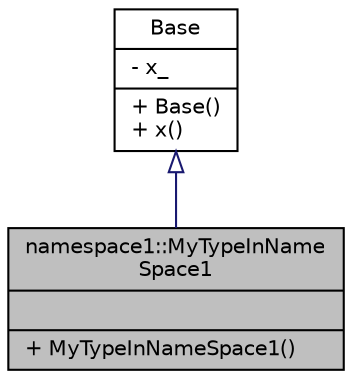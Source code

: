 digraph "namespace1::MyTypeInNameSpace1"
{
 // LATEX_PDF_SIZE
  bgcolor="transparent";
  edge [fontname="Helvetica",fontsize="10",labelfontname="Helvetica",labelfontsize="10"];
  node [fontname="Helvetica",fontsize="10",shape=record];
  Node1 [label="{namespace1::MyTypeInName\lSpace1\n||+ MyTypeInNameSpace1()\l}",height=0.2,width=0.4,color="black", fillcolor="grey75", style="filled", fontcolor="black",tooltip=" "];
  Node2 -> Node1 [dir="back",color="midnightblue",fontsize="10",style="solid",arrowtail="onormal",fontname="Helvetica"];
  Node2 [label="{Base\n|- x_\l|+ Base()\l+ x()\l}",height=0.2,width=0.4,color="black",URL="$classBase.html",tooltip=" "];
}
